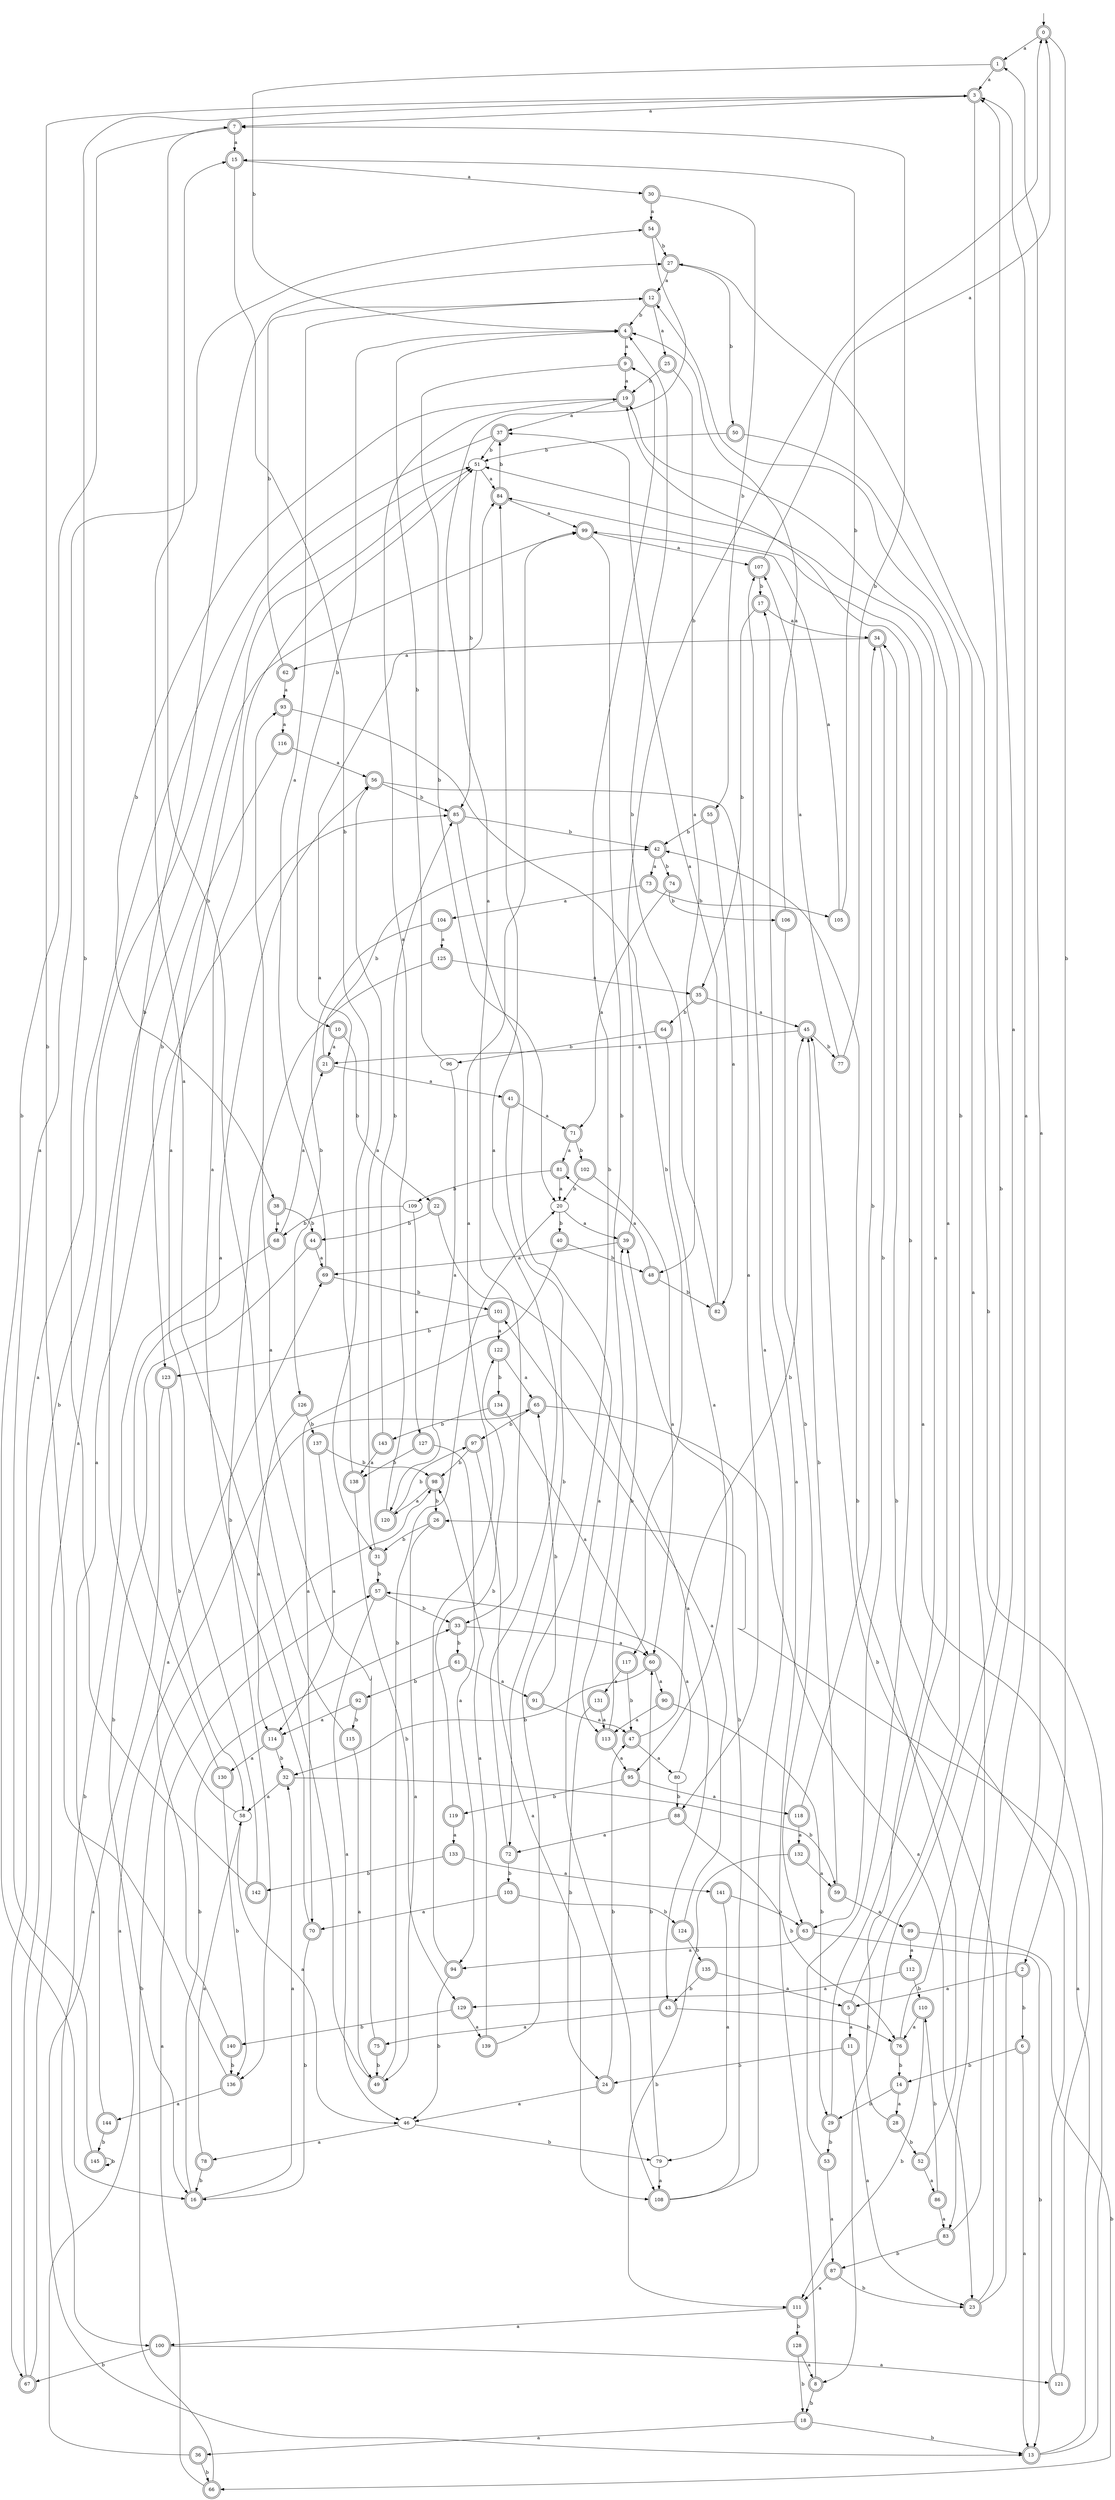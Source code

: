 digraph RandomDFA {
  __start0 [label="", shape=none];
  __start0 -> 0 [label=""];
  0 [shape=circle] [shape=doublecircle]
  0 -> 1 [label="a"]
  0 -> 2 [label="b"]
  1 [shape=doublecircle]
  1 -> 3 [label="a"]
  1 -> 4 [label="b"]
  2 [shape=doublecircle]
  2 -> 5 [label="a"]
  2 -> 6 [label="b"]
  3 [shape=doublecircle]
  3 -> 7 [label="a"]
  3 -> 8 [label="b"]
  4 [shape=doublecircle]
  4 -> 9 [label="a"]
  4 -> 10 [label="b"]
  5 [shape=doublecircle]
  5 -> 11 [label="a"]
  5 -> 12 [label="b"]
  6 [shape=doublecircle]
  6 -> 13 [label="a"]
  6 -> 14 [label="b"]
  7 [shape=doublecircle]
  7 -> 15 [label="a"]
  7 -> 16 [label="b"]
  8 [shape=doublecircle]
  8 -> 17 [label="a"]
  8 -> 18 [label="b"]
  9 [shape=doublecircle]
  9 -> 19 [label="a"]
  9 -> 20 [label="b"]
  10 [shape=doublecircle]
  10 -> 21 [label="a"]
  10 -> 22 [label="b"]
  11 [shape=doublecircle]
  11 -> 23 [label="a"]
  11 -> 24 [label="b"]
  12 [shape=doublecircle]
  12 -> 25 [label="a"]
  12 -> 4 [label="b"]
  13 [shape=doublecircle]
  13 -> 26 [label="a"]
  13 -> 27 [label="b"]
  14 [shape=doublecircle]
  14 -> 28 [label="a"]
  14 -> 29 [label="b"]
  15 [shape=doublecircle]
  15 -> 30 [label="a"]
  15 -> 31 [label="b"]
  16 [shape=doublecircle]
  16 -> 32 [label="a"]
  16 -> 33 [label="b"]
  17 [shape=doublecircle]
  17 -> 34 [label="a"]
  17 -> 35 [label="b"]
  18 [shape=doublecircle]
  18 -> 36 [label="a"]
  18 -> 13 [label="b"]
  19 [shape=doublecircle]
  19 -> 37 [label="a"]
  19 -> 38 [label="b"]
  20
  20 -> 39 [label="a"]
  20 -> 40 [label="b"]
  21 [shape=doublecircle]
  21 -> 41 [label="a"]
  21 -> 42 [label="b"]
  22 [shape=doublecircle]
  22 -> 43 [label="a"]
  22 -> 44 [label="b"]
  23 [shape=doublecircle]
  23 -> 1 [label="a"]
  23 -> 45 [label="b"]
  24 [shape=doublecircle]
  24 -> 46 [label="a"]
  24 -> 47 [label="b"]
  25 [shape=doublecircle]
  25 -> 48 [label="a"]
  25 -> 19 [label="b"]
  26 [shape=doublecircle]
  26 -> 49 [label="a"]
  26 -> 31 [label="b"]
  27 [shape=doublecircle]
  27 -> 12 [label="a"]
  27 -> 50 [label="b"]
  28 [shape=doublecircle]
  28 -> 51 [label="a"]
  28 -> 52 [label="b"]
  29 [shape=doublecircle]
  29 -> 19 [label="a"]
  29 -> 53 [label="b"]
  30 [shape=doublecircle]
  30 -> 54 [label="a"]
  30 -> 55 [label="b"]
  31 [shape=doublecircle]
  31 -> 56 [label="a"]
  31 -> 57 [label="b"]
  32 [shape=doublecircle]
  32 -> 58 [label="a"]
  32 -> 59 [label="b"]
  33 [shape=doublecircle]
  33 -> 60 [label="a"]
  33 -> 61 [label="b"]
  34 [shape=doublecircle]
  34 -> 62 [label="a"]
  34 -> 63 [label="b"]
  35 [shape=doublecircle]
  35 -> 45 [label="a"]
  35 -> 64 [label="b"]
  36 [shape=doublecircle]
  36 -> 65 [label="a"]
  36 -> 66 [label="b"]
  37 [shape=doublecircle]
  37 -> 67 [label="a"]
  37 -> 51 [label="b"]
  38 [shape=doublecircle]
  38 -> 68 [label="a"]
  38 -> 44 [label="b"]
  39 [shape=doublecircle]
  39 -> 69 [label="a"]
  39 -> 0 [label="b"]
  40 [shape=doublecircle]
  40 -> 70 [label="a"]
  40 -> 48 [label="b"]
  41 [shape=doublecircle]
  41 -> 71 [label="a"]
  41 -> 72 [label="b"]
  42 [shape=doublecircle]
  42 -> 73 [label="a"]
  42 -> 74 [label="b"]
  43 [shape=doublecircle]
  43 -> 75 [label="a"]
  43 -> 76 [label="b"]
  44 [shape=doublecircle]
  44 -> 69 [label="a"]
  44 -> 16 [label="b"]
  45 [shape=doublecircle]
  45 -> 21 [label="a"]
  45 -> 77 [label="b"]
  46
  46 -> 78 [label="a"]
  46 -> 79 [label="b"]
  47 [shape=doublecircle]
  47 -> 80 [label="a"]
  47 -> 45 [label="b"]
  48 [shape=doublecircle]
  48 -> 81 [label="a"]
  48 -> 82 [label="b"]
  49 [shape=doublecircle]
  49 -> 15 [label="a"]
  49 -> 20 [label="b"]
  50 [shape=doublecircle]
  50 -> 83 [label="a"]
  50 -> 51 [label="b"]
  51
  51 -> 84 [label="a"]
  51 -> 85 [label="b"]
  52 [shape=doublecircle]
  52 -> 86 [label="a"]
  52 -> 42 [label="b"]
  53 [shape=doublecircle]
  53 -> 87 [label="a"]
  53 -> 19 [label="b"]
  54 [shape=doublecircle]
  54 -> 33 [label="a"]
  54 -> 27 [label="b"]
  55 [shape=doublecircle]
  55 -> 82 [label="a"]
  55 -> 42 [label="b"]
  56 [shape=doublecircle]
  56 -> 88 [label="a"]
  56 -> 85 [label="b"]
  57 [shape=doublecircle]
  57 -> 46 [label="a"]
  57 -> 33 [label="b"]
  58
  58 -> 46 [label="a"]
  58 -> 27 [label="b"]
  59 [shape=doublecircle]
  59 -> 89 [label="a"]
  59 -> 45 [label="b"]
  60 [shape=doublecircle]
  60 -> 90 [label="a"]
  60 -> 32 [label="b"]
  61 [shape=doublecircle]
  61 -> 91 [label="a"]
  61 -> 92 [label="b"]
  62 [shape=doublecircle]
  62 -> 93 [label="a"]
  62 -> 12 [label="b"]
  63 [shape=doublecircle]
  63 -> 94 [label="a"]
  63 -> 13 [label="b"]
  64 [shape=doublecircle]
  64 -> 95 [label="a"]
  64 -> 96 [label="b"]
  65 [shape=doublecircle]
  65 -> 23 [label="a"]
  65 -> 97 [label="b"]
  66 [shape=doublecircle]
  66 -> 57 [label="a"]
  66 -> 98 [label="b"]
  67 [shape=doublecircle]
  67 -> 99 [label="a"]
  67 -> 51 [label="b"]
  68 [shape=doublecircle]
  68 -> 21 [label="a"]
  68 -> 100 [label="b"]
  69 [shape=doublecircle]
  69 -> 12 [label="a"]
  69 -> 101 [label="b"]
  70 [shape=doublecircle]
  70 -> 51 [label="a"]
  70 -> 16 [label="b"]
  71 [shape=doublecircle]
  71 -> 81 [label="a"]
  71 -> 102 [label="b"]
  72 [shape=doublecircle]
  72 -> 84 [label="a"]
  72 -> 103 [label="b"]
  73 [shape=doublecircle]
  73 -> 104 [label="a"]
  73 -> 105 [label="b"]
  74 [shape=doublecircle]
  74 -> 71 [label="a"]
  74 -> 106 [label="b"]
  75 [shape=doublecircle]
  75 -> 93 [label="a"]
  75 -> 49 [label="b"]
  76 [shape=doublecircle]
  76 -> 3 [label="a"]
  76 -> 14 [label="b"]
  77 [shape=doublecircle]
  77 -> 107 [label="a"]
  77 -> 7 [label="b"]
  78 [shape=doublecircle]
  78 -> 58 [label="a"]
  78 -> 16 [label="b"]
  79
  79 -> 108 [label="a"]
  79 -> 60 [label="b"]
  80
  80 -> 57 [label="a"]
  80 -> 88 [label="b"]
  81 [shape=doublecircle]
  81 -> 20 [label="a"]
  81 -> 109 [label="b"]
  82 [shape=doublecircle]
  82 -> 37 [label="a"]
  82 -> 4 [label="b"]
  83 [shape=doublecircle]
  83 -> 3 [label="a"]
  83 -> 87 [label="b"]
  84 [shape=doublecircle]
  84 -> 99 [label="a"]
  84 -> 37 [label="b"]
  85 [shape=doublecircle]
  85 -> 108 [label="a"]
  85 -> 42 [label="b"]
  86 [shape=doublecircle]
  86 -> 83 [label="a"]
  86 -> 110 [label="b"]
  87 [shape=doublecircle]
  87 -> 111 [label="a"]
  87 -> 23 [label="b"]
  88 [shape=doublecircle]
  88 -> 72 [label="a"]
  88 -> 76 [label="b"]
  89 [shape=doublecircle]
  89 -> 112 [label="a"]
  89 -> 66 [label="b"]
  90 [shape=doublecircle]
  90 -> 113 [label="a"]
  90 -> 29 [label="b"]
  91 [shape=doublecircle]
  91 -> 47 [label="a"]
  91 -> 65 [label="b"]
  92 [shape=doublecircle]
  92 -> 114 [label="a"]
  92 -> 115 [label="b"]
  93 [shape=doublecircle]
  93 -> 116 [label="a"]
  93 -> 117 [label="b"]
  94 [shape=doublecircle]
  94 -> 99 [label="a"]
  94 -> 46 [label="b"]
  95 [shape=doublecircle]
  95 -> 118 [label="a"]
  95 -> 119 [label="b"]
  96
  96 -> 120 [label="a"]
  96 -> 4 [label="b"]
  97 [shape=doublecircle]
  97 -> 108 [label="a"]
  97 -> 98 [label="b"]
  98 [shape=doublecircle]
  98 -> 120 [label="a"]
  98 -> 26 [label="b"]
  99 [shape=doublecircle]
  99 -> 107 [label="a"]
  99 -> 113 [label="b"]
  100 [shape=doublecircle]
  100 -> 121 [label="a"]
  100 -> 67 [label="b"]
  101 [shape=doublecircle]
  101 -> 122 [label="a"]
  101 -> 123 [label="b"]
  102 [shape=doublecircle]
  102 -> 60 [label="a"]
  102 -> 20 [label="b"]
  103 [shape=doublecircle]
  103 -> 70 [label="a"]
  103 -> 124 [label="b"]
  104 [shape=doublecircle]
  104 -> 125 [label="a"]
  104 -> 126 [label="b"]
  105 [shape=doublecircle]
  105 -> 99 [label="a"]
  105 -> 15 [label="b"]
  106 [shape=doublecircle]
  106 -> 4 [label="a"]
  106 -> 63 [label="b"]
  107 [shape=doublecircle]
  107 -> 0 [label="a"]
  107 -> 17 [label="b"]
  108 [shape=doublecircle]
  108 -> 107 [label="a"]
  108 -> 39 [label="b"]
  109
  109 -> 127 [label="a"]
  109 -> 68 [label="b"]
  110 [shape=doublecircle]
  110 -> 76 [label="a"]
  110 -> 111 [label="b"]
  111 [shape=doublecircle]
  111 -> 100 [label="a"]
  111 -> 128 [label="b"]
  112 [shape=doublecircle]
  112 -> 129 [label="a"]
  112 -> 110 [label="b"]
  113 [shape=doublecircle]
  113 -> 95 [label="a"]
  113 -> 39 [label="b"]
  114 [shape=doublecircle]
  114 -> 130 [label="a"]
  114 -> 32 [label="b"]
  115 [shape=doublecircle]
  115 -> 49 [label="a"]
  115 -> 7 [label="b"]
  116 [shape=doublecircle]
  116 -> 56 [label="a"]
  116 -> 123 [label="b"]
  117 [shape=doublecircle]
  117 -> 131 [label="a"]
  117 -> 47 [label="b"]
  118 [shape=doublecircle]
  118 -> 132 [label="a"]
  118 -> 34 [label="b"]
  119 [shape=doublecircle]
  119 -> 133 [label="a"]
  119 -> 122 [label="b"]
  120 [shape=doublecircle]
  120 -> 19 [label="a"]
  120 -> 97 [label="b"]
  121 [shape=doublecircle]
  121 -> 84 [label="a"]
  121 -> 34 [label="b"]
  122 [shape=doublecircle]
  122 -> 65 [label="a"]
  122 -> 134 [label="b"]
  123 [shape=doublecircle]
  123 -> 13 [label="a"]
  123 -> 58 [label="b"]
  124 [shape=doublecircle]
  124 -> 101 [label="a"]
  124 -> 135 [label="b"]
  125 [shape=doublecircle]
  125 -> 35 [label="a"]
  125 -> 136 [label="b"]
  126 [shape=doublecircle]
  126 -> 114 [label="a"]
  126 -> 137 [label="b"]
  127 [shape=doublecircle]
  127 -> 94 [label="a"]
  127 -> 138 [label="b"]
  128 [shape=doublecircle]
  128 -> 8 [label="a"]
  128 -> 18 [label="b"]
  129 [shape=doublecircle]
  129 -> 139 [label="a"]
  129 -> 140 [label="b"]
  130 [shape=doublecircle]
  130 -> 56 [label="a"]
  130 -> 136 [label="b"]
  131 [shape=doublecircle]
  131 -> 113 [label="a"]
  131 -> 24 [label="b"]
  132 [shape=doublecircle]
  132 -> 59 [label="a"]
  132 -> 111 [label="b"]
  133 [shape=doublecircle]
  133 -> 141 [label="a"]
  133 -> 142 [label="b"]
  134 [shape=doublecircle]
  134 -> 60 [label="a"]
  134 -> 143 [label="b"]
  135 [shape=doublecircle]
  135 -> 5 [label="a"]
  135 -> 43 [label="b"]
  136 [shape=doublecircle]
  136 -> 144 [label="a"]
  136 -> 3 [label="b"]
  137 [shape=doublecircle]
  137 -> 114 [label="a"]
  137 -> 98 [label="b"]
  138 [shape=doublecircle]
  138 -> 84 [label="a"]
  138 -> 129 [label="b"]
  139 [shape=doublecircle]
  139 -> 98 [label="a"]
  139 -> 9 [label="b"]
  140 [shape=doublecircle]
  140 -> 69 [label="a"]
  140 -> 136 [label="b"]
  141 [shape=doublecircle]
  141 -> 79 [label="a"]
  141 -> 63 [label="b"]
  142 [shape=doublecircle]
  142 -> 51 [label="a"]
  142 -> 3 [label="b"]
  143 [shape=doublecircle]
  143 -> 138 [label="a"]
  143 -> 85 [label="b"]
  144 [shape=doublecircle]
  144 -> 85 [label="a"]
  144 -> 145 [label="b"]
  145 [shape=doublecircle]
  145 -> 54 [label="a"]
  145 -> 145 [label="b"]
}

